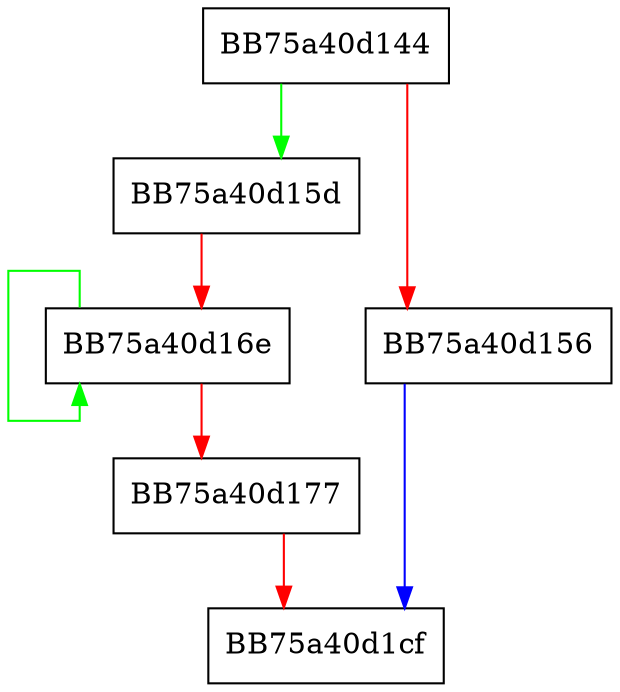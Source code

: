 digraph UpdateVaultRecordCount {
  node [shape="box"];
  graph [splines=ortho];
  BB75a40d144 -> BB75a40d15d [color="green"];
  BB75a40d144 -> BB75a40d156 [color="red"];
  BB75a40d156 -> BB75a40d1cf [color="blue"];
  BB75a40d15d -> BB75a40d16e [color="red"];
  BB75a40d16e -> BB75a40d16e [color="green"];
  BB75a40d16e -> BB75a40d177 [color="red"];
  BB75a40d177 -> BB75a40d1cf [color="red"];
}